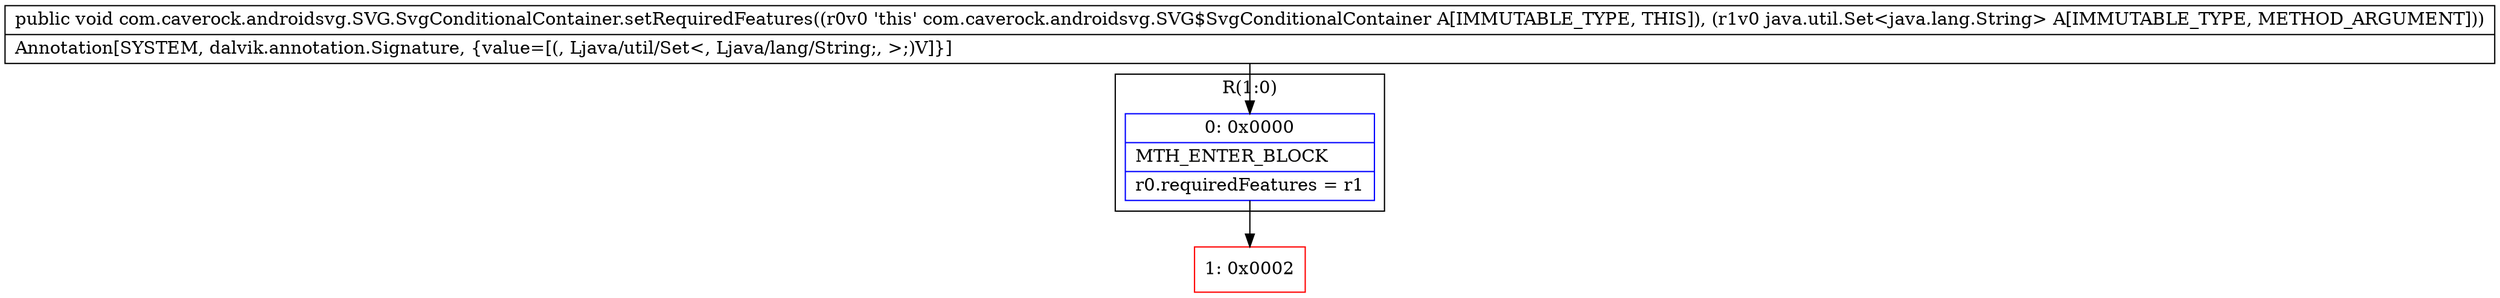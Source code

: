 digraph "CFG forcom.caverock.androidsvg.SVG.SvgConditionalContainer.setRequiredFeatures(Ljava\/util\/Set;)V" {
subgraph cluster_Region_932090060 {
label = "R(1:0)";
node [shape=record,color=blue];
Node_0 [shape=record,label="{0\:\ 0x0000|MTH_ENTER_BLOCK\l|r0.requiredFeatures = r1\l}"];
}
Node_1 [shape=record,color=red,label="{1\:\ 0x0002}"];
MethodNode[shape=record,label="{public void com.caverock.androidsvg.SVG.SvgConditionalContainer.setRequiredFeatures((r0v0 'this' com.caverock.androidsvg.SVG$SvgConditionalContainer A[IMMUTABLE_TYPE, THIS]), (r1v0 java.util.Set\<java.lang.String\> A[IMMUTABLE_TYPE, METHOD_ARGUMENT]))  | Annotation[SYSTEM, dalvik.annotation.Signature, \{value=[(, Ljava\/util\/Set\<, Ljava\/lang\/String;, \>;)V]\}]\l}"];
MethodNode -> Node_0;
Node_0 -> Node_1;
}

